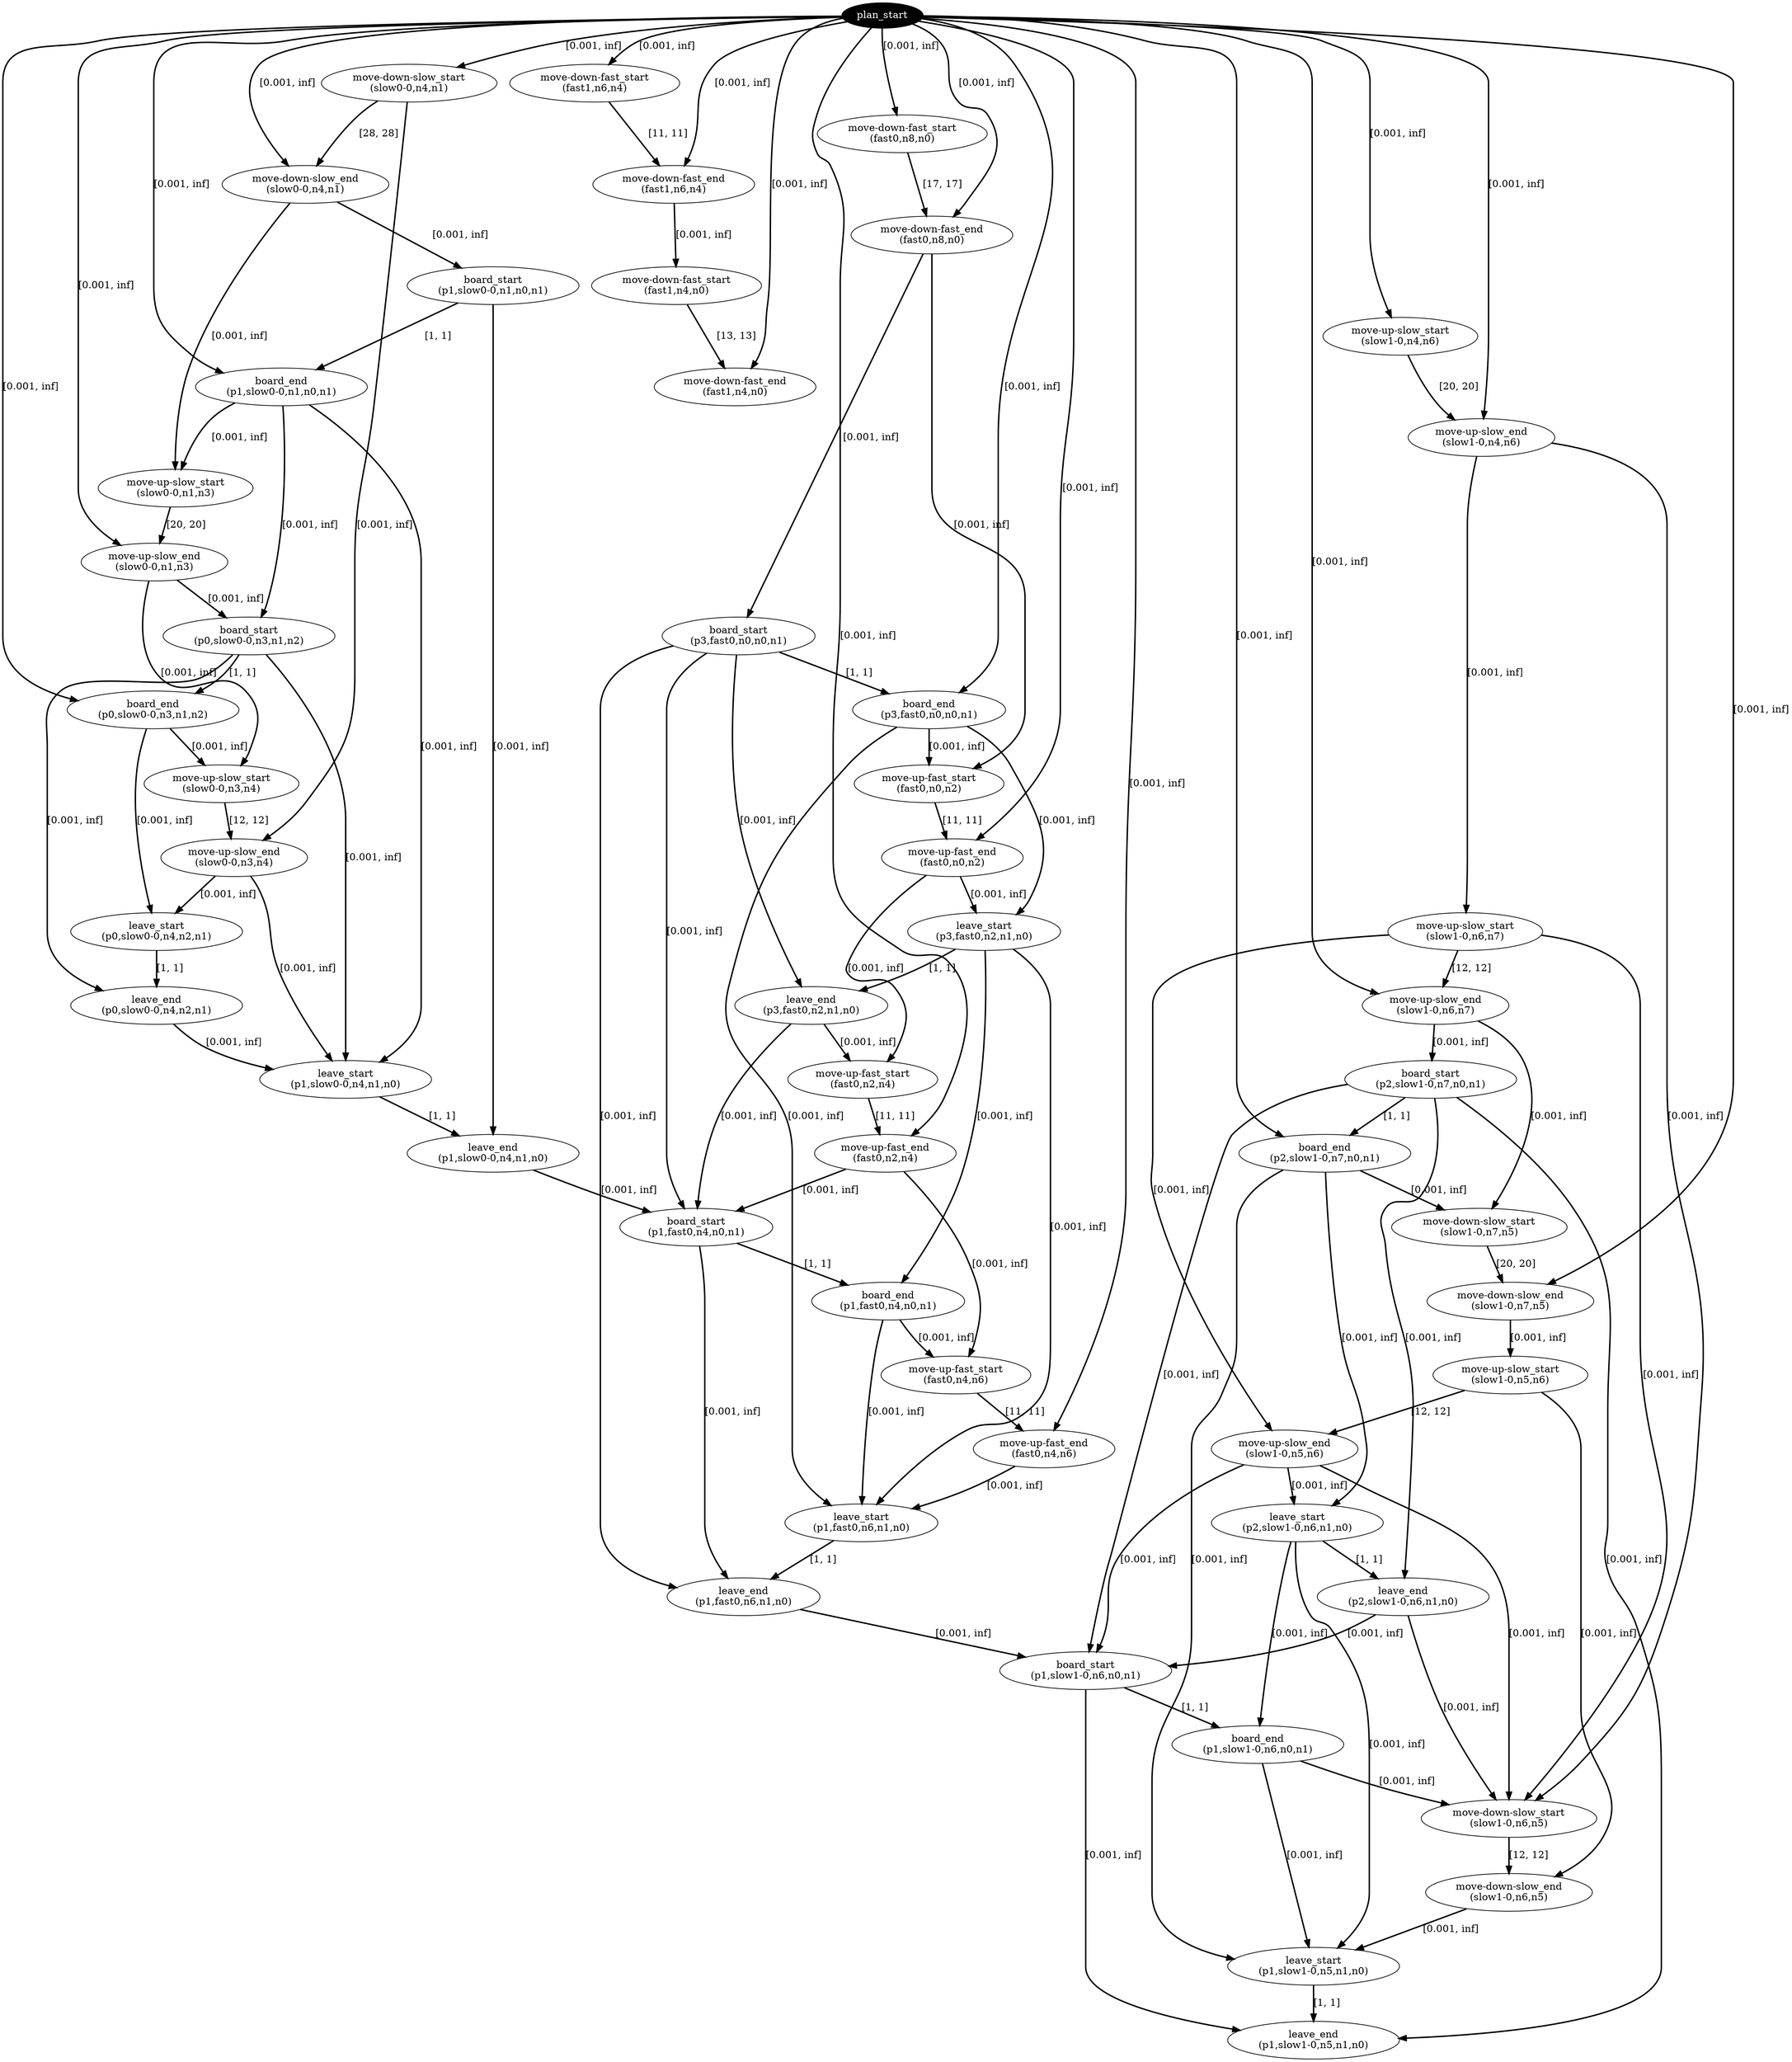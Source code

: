 digraph plan {
0[ label="plan_start",style=filled,fillcolor=black,fontcolor=white];
1[ label="move-down-fast_start
(fast1,n6,n4)"];
2[ label="move-down-fast_end
(fast1,n6,n4)"];
3[ label="move-down-fast_start
(fast0,n8,n0)"];
4[ label="move-down-fast_end
(fast0,n8,n0)"];
5[ label="move-up-slow_start
(slow1-0,n4,n6)"];
6[ label="move-up-slow_end
(slow1-0,n4,n6)"];
7[ label="move-down-slow_start
(slow0-0,n4,n1)"];
8[ label="move-down-slow_end
(slow0-0,n4,n1)"];
9[ label="move-down-fast_start
(fast1,n4,n0)"];
10[ label="move-down-fast_end
(fast1,n4,n0)"];
11[ label="board_start
(p3,fast0,n0,n0,n1)"];
12[ label="board_end
(p3,fast0,n0,n0,n1)"];
13[ label="move-up-fast_start
(fast0,n0,n2)"];
14[ label="move-up-fast_end
(fast0,n0,n2)"];
15[ label="move-up-slow_start
(slow1-0,n6,n7)"];
16[ label="move-up-slow_end
(slow1-0,n6,n7)"];
17[ label="board_start
(p1,slow0-0,n1,n0,n1)"];
18[ label="board_end
(p1,slow0-0,n1,n0,n1)"];
19[ label="leave_start
(p3,fast0,n2,n1,n0)"];
20[ label="leave_end
(p3,fast0,n2,n1,n0)"];
21[ label="move-up-slow_start
(slow0-0,n1,n3)"];
22[ label="move-up-slow_end
(slow0-0,n1,n3)"];
23[ label="move-up-fast_start
(fast0,n2,n4)"];
24[ label="move-up-fast_end
(fast0,n2,n4)"];
25[ label="board_start
(p2,slow1-0,n7,n0,n1)"];
26[ label="board_end
(p2,slow1-0,n7,n0,n1)"];
27[ label="move-down-slow_start
(slow1-0,n7,n5)"];
28[ label="move-down-slow_end
(slow1-0,n7,n5)"];
29[ label="board_start
(p0,slow0-0,n3,n1,n2)"];
30[ label="board_end
(p0,slow0-0,n3,n1,n2)"];
31[ label="move-up-slow_start
(slow0-0,n3,n4)"];
32[ label="move-up-slow_end
(slow0-0,n3,n4)"];
33[ label="move-up-slow_start
(slow1-0,n5,n6)"];
34[ label="move-up-slow_end
(slow1-0,n5,n6)"];
35[ label="leave_start
(p0,slow0-0,n4,n2,n1)"];
36[ label="leave_end
(p0,slow0-0,n4,n2,n1)"];
37[ label="leave_start
(p1,slow0-0,n4,n1,n0)"];
38[ label="leave_end
(p1,slow0-0,n4,n1,n0)"];
39[ label="board_start
(p1,fast0,n4,n0,n1)"];
40[ label="board_end
(p1,fast0,n4,n0,n1)"];
41[ label="leave_start
(p2,slow1-0,n6,n1,n0)"];
42[ label="leave_end
(p2,slow1-0,n6,n1,n0)"];
43[ label="move-up-fast_start
(fast0,n4,n6)"];
44[ label="move-up-fast_end
(fast0,n4,n6)"];
45[ label="leave_start
(p1,fast0,n6,n1,n0)"];
46[ label="leave_end
(p1,fast0,n6,n1,n0)"];
47[ label="board_start
(p1,slow1-0,n6,n0,n1)"];
48[ label="board_end
(p1,slow1-0,n6,n0,n1)"];
49[ label="move-down-slow_start
(slow1-0,n6,n5)"];
50[ label="move-down-slow_end
(slow1-0,n6,n5)"];
51[ label="leave_start
(p1,slow1-0,n5,n1,n0)"];
52[ label="leave_end
(p1,slow1-0,n5,n1,n0)"];
"0" -> "1" [ label="[0.001, inf]" , penwidth=2, color="black"]
"0" -> "3" [ label="[0.001, inf]" , penwidth=2, color="black"]
"0" -> "5" [ label="[0.001, inf]" , penwidth=2, color="black"]
"0" -> "7" [ label="[0.001, inf]" , penwidth=2, color="black"]
"1" -> "2" [ label="[11, 11]" , penwidth=2, color="black"]
"0" -> "2" [ label="[0.001, inf]" , penwidth=2, color="black"]
"2" -> "9" [ label="[0.001, inf]" , penwidth=2, color="black"]
"3" -> "4" [ label="[17, 17]" , penwidth=2, color="black"]
"0" -> "4" [ label="[0.001, inf]" , penwidth=2, color="black"]
"4" -> "11" [ label="[0.001, inf]" , penwidth=2, color="black"]
"11" -> "12" [ label="[1, 1]" , penwidth=2, color="black"]
"0" -> "12" [ label="[0.001, inf]" , penwidth=2, color="black"]
"4" -> "13" [ label="[0.001, inf]" , penwidth=2, color="black"]
"12" -> "13" [ label="[0.001, inf]" , penwidth=2, color="black"]
"5" -> "6" [ label="[20, 20]" , penwidth=2, color="black"]
"0" -> "6" [ label="[0.001, inf]" , penwidth=2, color="black"]
"6" -> "15" [ label="[0.001, inf]" , penwidth=2, color="black"]
"9" -> "10" [ label="[13, 13]" , penwidth=2, color="black"]
"0" -> "10" [ label="[0.001, inf]" , penwidth=2, color="black"]
"7" -> "8" [ label="[28, 28]" , penwidth=2, color="black"]
"0" -> "8" [ label="[0.001, inf]" , penwidth=2, color="black"]
"8" -> "17" [ label="[0.001, inf]" , penwidth=2, color="black"]
"13" -> "14" [ label="[11, 11]" , penwidth=2, color="black"]
"0" -> "14" [ label="[0.001, inf]" , penwidth=2, color="black"]
"17" -> "18" [ label="[1, 1]" , penwidth=2, color="black"]
"0" -> "18" [ label="[0.001, inf]" , penwidth=2, color="black"]
"12" -> "19" [ label="[0.001, inf]" , penwidth=2, color="black"]
"14" -> "19" [ label="[0.001, inf]" , penwidth=2, color="black"]
"8" -> "21" [ label="[0.001, inf]" , penwidth=2, color="black"]
"18" -> "21" [ label="[0.001, inf]" , penwidth=2, color="black"]
"19" -> "20" [ label="[1, 1]" , penwidth=2, color="black"]
"11" -> "20" [ label="[0.001, inf]" , penwidth=2, color="black"]
"14" -> "23" [ label="[0.001, inf]" , penwidth=2, color="black"]
"20" -> "23" [ label="[0.001, inf]" , penwidth=2, color="black"]
"15" -> "16" [ label="[12, 12]" , penwidth=2, color="black"]
"0" -> "16" [ label="[0.001, inf]" , penwidth=2, color="black"]
"16" -> "25" [ label="[0.001, inf]" , penwidth=2, color="black"]
"25" -> "26" [ label="[1, 1]" , penwidth=2, color="black"]
"0" -> "26" [ label="[0.001, inf]" , penwidth=2, color="black"]
"16" -> "27" [ label="[0.001, inf]" , penwidth=2, color="black"]
"26" -> "27" [ label="[0.001, inf]" , penwidth=2, color="black"]
"23" -> "24" [ label="[11, 11]" , penwidth=2, color="black"]
"0" -> "24" [ label="[0.001, inf]" , penwidth=2, color="black"]
"21" -> "22" [ label="[20, 20]" , penwidth=2, color="black"]
"0" -> "22" [ label="[0.001, inf]" , penwidth=2, color="black"]
"18" -> "29" [ label="[0.001, inf]" , penwidth=2, color="black"]
"22" -> "29" [ label="[0.001, inf]" , penwidth=2, color="black"]
"29" -> "30" [ label="[1, 1]" , penwidth=2, color="black"]
"0" -> "30" [ label="[0.001, inf]" , penwidth=2, color="black"]
"22" -> "31" [ label="[0.001, inf]" , penwidth=2, color="black"]
"30" -> "31" [ label="[0.001, inf]" , penwidth=2, color="black"]
"27" -> "28" [ label="[20, 20]" , penwidth=2, color="black"]
"0" -> "28" [ label="[0.001, inf]" , penwidth=2, color="black"]
"28" -> "33" [ label="[0.001, inf]" , penwidth=2, color="black"]
"31" -> "32" [ label="[12, 12]" , penwidth=2, color="black"]
"7" -> "32" [ label="[0.001, inf]" , penwidth=2, color="black"]
"30" -> "35" [ label="[0.001, inf]" , penwidth=2, color="black"]
"32" -> "35" [ label="[0.001, inf]" , penwidth=2, color="black"]
"35" -> "36" [ label="[1, 1]" , penwidth=2, color="black"]
"29" -> "36" [ label="[0.001, inf]" , penwidth=2, color="black"]
"18" -> "37" [ label="[0.001, inf]" , penwidth=2, color="black"]
"36" -> "37" [ label="[0.001, inf]" , penwidth=2, color="black"]
"32" -> "37" [ label="[0.001, inf]" , penwidth=2, color="black"]
"29" -> "37" [ label="[0.001, inf]" , penwidth=2, color="black"]
"37" -> "38" [ label="[1, 1]" , penwidth=2, color="black"]
"17" -> "38" [ label="[0.001, inf]" , penwidth=2, color="black"]
"38" -> "39" [ label="[0.001, inf]" , penwidth=2, color="black"]
"20" -> "39" [ label="[0.001, inf]" , penwidth=2, color="black"]
"24" -> "39" [ label="[0.001, inf]" , penwidth=2, color="black"]
"11" -> "39" [ label="[0.001, inf]" , penwidth=2, color="black"]
"33" -> "34" [ label="[12, 12]" , penwidth=2, color="black"]
"15" -> "34" [ label="[0.001, inf]" , penwidth=2, color="black"]
"26" -> "41" [ label="[0.001, inf]" , penwidth=2, color="black"]
"34" -> "41" [ label="[0.001, inf]" , penwidth=2, color="black"]
"39" -> "40" [ label="[1, 1]" , penwidth=2, color="black"]
"19" -> "40" [ label="[0.001, inf]" , penwidth=2, color="black"]
"24" -> "43" [ label="[0.001, inf]" , penwidth=2, color="black"]
"40" -> "43" [ label="[0.001, inf]" , penwidth=2, color="black"]
"41" -> "42" [ label="[1, 1]" , penwidth=2, color="black"]
"25" -> "42" [ label="[0.001, inf]" , penwidth=2, color="black"]
"43" -> "44" [ label="[11, 11]" , penwidth=2, color="black"]
"0" -> "44" [ label="[0.001, inf]" , penwidth=2, color="black"]
"40" -> "45" [ label="[0.001, inf]" , penwidth=2, color="black"]
"44" -> "45" [ label="[0.001, inf]" , penwidth=2, color="black"]
"19" -> "45" [ label="[0.001, inf]" , penwidth=2, color="black"]
"12" -> "45" [ label="[0.001, inf]" , penwidth=2, color="black"]
"45" -> "46" [ label="[1, 1]" , penwidth=2, color="black"]
"39" -> "46" [ label="[0.001, inf]" , penwidth=2, color="black"]
"11" -> "46" [ label="[0.001, inf]" , penwidth=2, color="black"]
"46" -> "47" [ label="[0.001, inf]" , penwidth=2, color="black"]
"42" -> "47" [ label="[0.001, inf]" , penwidth=2, color="black"]
"34" -> "47" [ label="[0.001, inf]" , penwidth=2, color="black"]
"25" -> "47" [ label="[0.001, inf]" , penwidth=2, color="black"]
"47" -> "48" [ label="[1, 1]" , penwidth=2, color="black"]
"41" -> "48" [ label="[0.001, inf]" , penwidth=2, color="black"]
"34" -> "49" [ label="[0.001, inf]" , penwidth=2, color="black"]
"48" -> "49" [ label="[0.001, inf]" , penwidth=2, color="black"]
"42" -> "49" [ label="[0.001, inf]" , penwidth=2, color="black"]
"15" -> "49" [ label="[0.001, inf]" , penwidth=2, color="black"]
"6" -> "49" [ label="[0.001, inf]" , penwidth=2, color="black"]
"49" -> "50" [ label="[12, 12]" , penwidth=2, color="black"]
"33" -> "50" [ label="[0.001, inf]" , penwidth=2, color="black"]
"48" -> "51" [ label="[0.001, inf]" , penwidth=2, color="black"]
"50" -> "51" [ label="[0.001, inf]" , penwidth=2, color="black"]
"41" -> "51" [ label="[0.001, inf]" , penwidth=2, color="black"]
"26" -> "51" [ label="[0.001, inf]" , penwidth=2, color="black"]
"51" -> "52" [ label="[1, 1]" , penwidth=2, color="black"]
"47" -> "52" [ label="[0.001, inf]" , penwidth=2, color="black"]
"25" -> "52" [ label="[0.001, inf]" , penwidth=2, color="black"]
}
